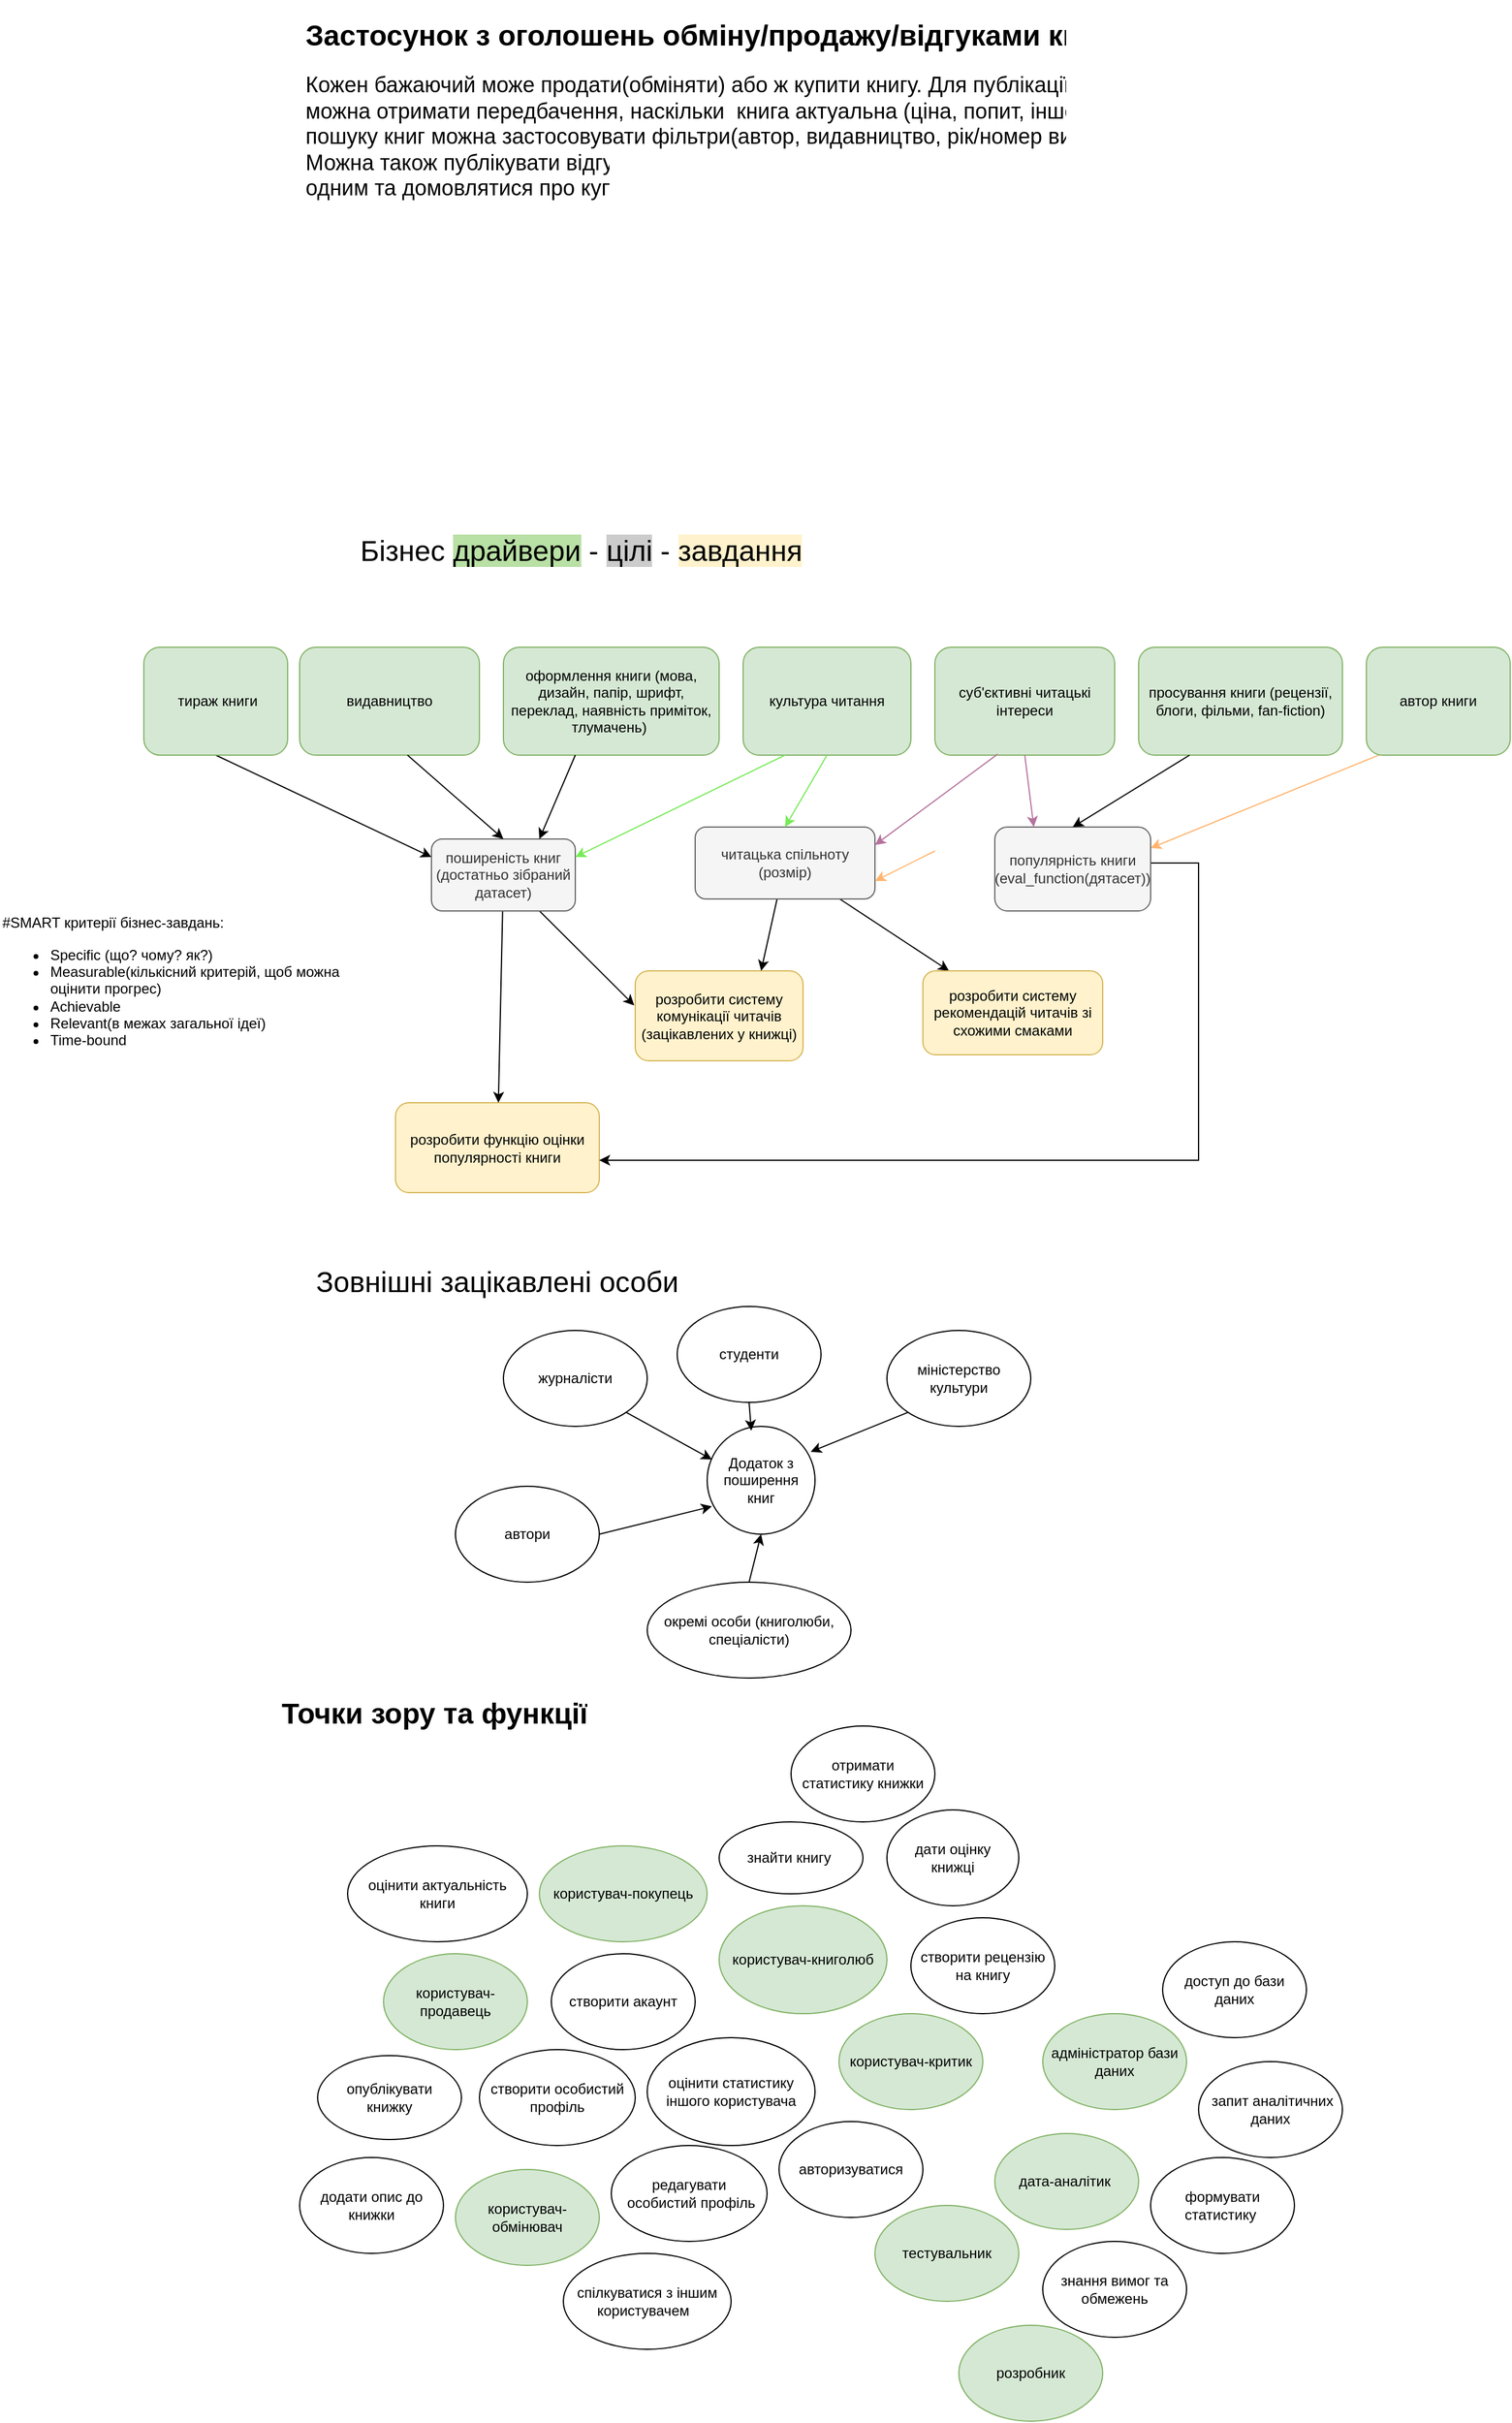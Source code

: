 <mxfile version="21.7.5" type="github">
  <diagram name="Page-1" id="qTLsOYl_WOaa5vXqDPGa">
    <mxGraphModel dx="1862" dy="542" grid="1" gridSize="10" guides="1" tooltips="1" connect="1" arrows="1" fold="1" page="1" pageScale="1" pageWidth="850" pageHeight="1100" math="0" shadow="0">
      <root>
        <mxCell id="0" />
        <mxCell id="1" parent="0" />
        <mxCell id="KkIZ0aHoOunqVcFj1HI7-1" value="&lt;h1&gt;Застосунок з оголошень обміну/продажу/відгуками книгами&lt;/h1&gt;&lt;p&gt;&lt;font style=&quot;font-size: 18px;&quot;&gt;Кожен бажаючий може продати(обміняти) або ж купити книгу. Для публікації оголошення можна отримати передбачення, наскільки&amp;nbsp; книга актуальна (ціна, попит, інше). Для пошуку книг можна застосовувати фільтри(автор, видавництво, рік/номер видання, інше). Можна також публікувати відгуки, рецензії про книги. Люди можуть комунікувати один-з-одним та домовлятися про купівлю-продає/обмін.&lt;/font&gt;&lt;/p&gt;" style="text;html=1;strokeColor=none;fillColor=none;spacing=5;spacingTop=-20;whiteSpace=wrap;overflow=hidden;rounded=0;" parent="1" vertex="1">
          <mxGeometry x="20" y="30" width="760" height="180" as="geometry" />
        </mxCell>
        <mxCell id="KkIZ0aHoOunqVcFj1HI7-14" value="#SMART критерії бізнес-завдань:&lt;br&gt;&lt;ul&gt;&lt;li&gt;Specific (що? чому? як?)&lt;/li&gt;&lt;li&gt;Measurable(кількісний критерій, щоб можна оцінити прогрес)&lt;/li&gt;&lt;li&gt;Achievable&lt;/li&gt;&lt;li&gt;Relevant(в межах загальної ідеї)&lt;/li&gt;&lt;li&gt;Time-bound&lt;/li&gt;&lt;/ul&gt;" style="text;html=1;strokeColor=none;fillColor=none;align=left;verticalAlign=middle;whiteSpace=wrap;rounded=0;" parent="1" vertex="1">
          <mxGeometry x="-230" y="790" width="310" height="110" as="geometry" />
        </mxCell>
        <mxCell id="EgW0Rb2-eSd5i68cABhf-1" value="видавництво" style="rounded=1;whiteSpace=wrap;html=1;fillColor=#d5e8d4;strokeColor=#82b366;" parent="1" vertex="1">
          <mxGeometry x="20" y="560" width="150" height="90" as="geometry" />
        </mxCell>
        <mxCell id="EgW0Rb2-eSd5i68cABhf-2" value="&amp;nbsp;культура читання&amp;nbsp;" style="rounded=1;whiteSpace=wrap;html=1;fillColor=#d5e8d4;strokeColor=#82b366;" parent="1" vertex="1">
          <mxGeometry x="390" y="560" width="140" height="90" as="geometry" />
        </mxCell>
        <mxCell id="EgW0Rb2-eSd5i68cABhf-3" value="просування книги (рецензії, блоги, фільми, fan-fiction)" style="rounded=1;whiteSpace=wrap;html=1;fillColor=#d5e8d4;strokeColor=#82b366;" parent="1" vertex="1">
          <mxGeometry x="720" y="560" width="170" height="90" as="geometry" />
        </mxCell>
        <mxCell id="EgW0Rb2-eSd5i68cABhf-18" style="rounded=0;orthogonalLoop=1;jettySize=auto;html=1;exitX=0.5;exitY=1;exitDx=0;exitDy=0;entryX=0;entryY=0.25;entryDx=0;entryDy=0;" parent="1" source="EgW0Rb2-eSd5i68cABhf-5" target="EgW0Rb2-eSd5i68cABhf-17" edge="1">
          <mxGeometry relative="1" as="geometry" />
        </mxCell>
        <mxCell id="EgW0Rb2-eSd5i68cABhf-5" value="&amp;nbsp;тираж книги" style="rounded=1;whiteSpace=wrap;html=1;fillColor=#d5e8d4;strokeColor=#82b366;" parent="1" vertex="1">
          <mxGeometry x="-110" y="560" width="120" height="90" as="geometry" />
        </mxCell>
        <mxCell id="EgW0Rb2-eSd5i68cABhf-6" value="розробити функцію оцінки популярності книги" style="rounded=1;whiteSpace=wrap;html=1;fillColor=#fff2cc;strokeColor=#d6b656;" parent="1" vertex="1">
          <mxGeometry x="100" y="940" width="170" height="75" as="geometry" />
        </mxCell>
        <mxCell id="EgW0Rb2-eSd5i68cABhf-7" value="розробити систему комунікації читачів (зацікавлених у книжці)" style="rounded=1;whiteSpace=wrap;html=1;fillColor=#fff2cc;strokeColor=#d6b656;" parent="1" vertex="1">
          <mxGeometry x="300" y="830" width="140" height="75" as="geometry" />
        </mxCell>
        <mxCell id="EgW0Rb2-eSd5i68cABhf-9" value="суб&#39;єктивні читацькі інтереси" style="rounded=1;whiteSpace=wrap;html=1;fillColor=#d5e8d4;strokeColor=#82b366;" parent="1" vertex="1">
          <mxGeometry x="550" y="560" width="150" height="90" as="geometry" />
        </mxCell>
        <mxCell id="EgW0Rb2-eSd5i68cABhf-34" style="rounded=0;orthogonalLoop=1;jettySize=auto;html=1;entryX=1;entryY=0.25;entryDx=0;entryDy=0;exitX=0.103;exitY=0.991;exitDx=0;exitDy=0;exitPerimeter=0;strokeColor=#FFB570;" parent="1" source="EgW0Rb2-eSd5i68cABhf-11" target="EgW0Rb2-eSd5i68cABhf-15" edge="1">
          <mxGeometry relative="1" as="geometry" />
        </mxCell>
        <mxCell id="EgW0Rb2-eSd5i68cABhf-11" value="автор книги" style="rounded=1;whiteSpace=wrap;html=1;fillColor=#d5e8d4;strokeColor=#82b366;" parent="1" vertex="1">
          <mxGeometry x="910" y="560" width="120" height="90" as="geometry" />
        </mxCell>
        <mxCell id="EgW0Rb2-eSd5i68cABhf-12" value="оформлення книги (мова, дизайн, папір, шрифт, переклад, наявність приміток, тлумачень)&amp;nbsp;" style="rounded=1;whiteSpace=wrap;html=1;fillColor=#d5e8d4;strokeColor=#82b366;" parent="1" vertex="1">
          <mxGeometry x="190" y="560" width="180" height="90" as="geometry" />
        </mxCell>
        <mxCell id="EgW0Rb2-eSd5i68cABhf-30" style="rounded=0;orthogonalLoop=1;jettySize=auto;html=1;" parent="1" source="EgW0Rb2-eSd5i68cABhf-13" target="EgW0Rb2-eSd5i68cABhf-14" edge="1">
          <mxGeometry relative="1" as="geometry" />
        </mxCell>
        <mxCell id="EgW0Rb2-eSd5i68cABhf-33" style="rounded=0;orthogonalLoop=1;jettySize=auto;html=1;entryX=0.75;entryY=0;entryDx=0;entryDy=0;" parent="1" source="EgW0Rb2-eSd5i68cABhf-13" target="EgW0Rb2-eSd5i68cABhf-7" edge="1">
          <mxGeometry relative="1" as="geometry" />
        </mxCell>
        <mxCell id="EgW0Rb2-eSd5i68cABhf-13" value="читацька спільноту (розмір)" style="rounded=1;whiteSpace=wrap;html=1;fillColor=#f5f5f5;fontColor=#333333;strokeColor=#666666;" parent="1" vertex="1">
          <mxGeometry x="350" y="710" width="150" height="60" as="geometry" />
        </mxCell>
        <mxCell id="EgW0Rb2-eSd5i68cABhf-14" value="розробити систему рекомендацій читачів зі схожими смаками" style="rounded=1;whiteSpace=wrap;html=1;fillColor=#fff2cc;strokeColor=#d6b656;" parent="1" vertex="1">
          <mxGeometry x="540" y="830" width="150" height="70" as="geometry" />
        </mxCell>
        <mxCell id="EgW0Rb2-eSd5i68cABhf-28" style="rounded=0;orthogonalLoop=1;jettySize=auto;html=1;edgeStyle=orthogonalEdgeStyle;" parent="1" source="EgW0Rb2-eSd5i68cABhf-15" target="EgW0Rb2-eSd5i68cABhf-6" edge="1">
          <mxGeometry relative="1" as="geometry">
            <Array as="points">
              <mxPoint x="770" y="740" />
              <mxPoint x="770" y="988" />
            </Array>
          </mxGeometry>
        </mxCell>
        <mxCell id="EgW0Rb2-eSd5i68cABhf-15" value="популярність книги (eval_function(дятасет))" style="rounded=1;whiteSpace=wrap;html=1;fillColor=#f5f5f5;strokeColor=#666666;fontColor=#333333;" parent="1" vertex="1">
          <mxGeometry x="600" y="710" width="130" height="70" as="geometry" />
        </mxCell>
        <mxCell id="EgW0Rb2-eSd5i68cABhf-27" value="" style="rounded=0;orthogonalLoop=1;jettySize=auto;html=1;" parent="1" source="EgW0Rb2-eSd5i68cABhf-17" target="EgW0Rb2-eSd5i68cABhf-6" edge="1">
          <mxGeometry relative="1" as="geometry" />
        </mxCell>
        <mxCell id="EgW0Rb2-eSd5i68cABhf-32" style="rounded=0;orthogonalLoop=1;jettySize=auto;html=1;entryX=-0.006;entryY=0.384;entryDx=0;entryDy=0;entryPerimeter=0;" parent="1" source="EgW0Rb2-eSd5i68cABhf-17" target="EgW0Rb2-eSd5i68cABhf-7" edge="1">
          <mxGeometry relative="1" as="geometry" />
        </mxCell>
        <mxCell id="EgW0Rb2-eSd5i68cABhf-17" value="поширеність книг (достатньо зібраний датасет)" style="rounded=1;whiteSpace=wrap;html=1;fillColor=#f5f5f5;fontColor=#333333;strokeColor=#666666;" parent="1" vertex="1">
          <mxGeometry x="130" y="720" width="120" height="60" as="geometry" />
        </mxCell>
        <mxCell id="EgW0Rb2-eSd5i68cABhf-19" value="" style="endArrow=classic;html=1;rounded=0;exitX=0.6;exitY=1;exitDx=0;exitDy=0;exitPerimeter=0;entryX=0.5;entryY=0;entryDx=0;entryDy=0;" parent="1" source="EgW0Rb2-eSd5i68cABhf-1" target="EgW0Rb2-eSd5i68cABhf-17" edge="1">
          <mxGeometry width="50" height="50" relative="1" as="geometry">
            <mxPoint x="270" y="770" as="sourcePoint" />
            <mxPoint x="320" y="720" as="targetPoint" />
          </mxGeometry>
        </mxCell>
        <mxCell id="EgW0Rb2-eSd5i68cABhf-20" value="" style="endArrow=classic;html=1;rounded=0;entryX=0.75;entryY=0;entryDx=0;entryDy=0;" parent="1" target="EgW0Rb2-eSd5i68cABhf-17" edge="1">
          <mxGeometry width="50" height="50" relative="1" as="geometry">
            <mxPoint x="250" y="650" as="sourcePoint" />
            <mxPoint x="280" y="720.711" as="targetPoint" />
          </mxGeometry>
        </mxCell>
        <mxCell id="EgW0Rb2-eSd5i68cABhf-21" value="" style="endArrow=classic;html=1;rounded=0;exitX=0.5;exitY=1;exitDx=0;exitDy=0;entryX=0.5;entryY=0;entryDx=0;entryDy=0;strokeColor=#77EA57;" parent="1" source="EgW0Rb2-eSd5i68cABhf-2" target="EgW0Rb2-eSd5i68cABhf-13" edge="1">
          <mxGeometry width="50" height="50" relative="1" as="geometry">
            <mxPoint x="320" y="720" as="sourcePoint" />
            <mxPoint x="370" y="670" as="targetPoint" />
          </mxGeometry>
        </mxCell>
        <mxCell id="EgW0Rb2-eSd5i68cABhf-22" value="" style="endArrow=classic;html=1;rounded=0;entryX=0.25;entryY=0;entryDx=0;entryDy=0;exitX=0.5;exitY=1;exitDx=0;exitDy=0;strokeColor=#B5739D;" parent="1" source="EgW0Rb2-eSd5i68cABhf-9" target="EgW0Rb2-eSd5i68cABhf-15" edge="1">
          <mxGeometry width="50" height="50" relative="1" as="geometry">
            <mxPoint x="610" y="650" as="sourcePoint" />
            <mxPoint x="590" y="700" as="targetPoint" />
          </mxGeometry>
        </mxCell>
        <mxCell id="EgW0Rb2-eSd5i68cABhf-23" value="" style="endArrow=classic;html=1;rounded=0;exitX=0.25;exitY=1;exitDx=0;exitDy=0;entryX=1;entryY=0.25;entryDx=0;entryDy=0;strokeColor=#77EA57;" parent="1" source="EgW0Rb2-eSd5i68cABhf-2" target="EgW0Rb2-eSd5i68cABhf-17" edge="1">
          <mxGeometry width="50" height="50" relative="1" as="geometry">
            <mxPoint x="220" y="840" as="sourcePoint" />
            <mxPoint x="270" y="790" as="targetPoint" />
          </mxGeometry>
        </mxCell>
        <mxCell id="EgW0Rb2-eSd5i68cABhf-24" value="" style="endArrow=classic;html=1;rounded=0;exitX=0.25;exitY=1;exitDx=0;exitDy=0;entryX=0.5;entryY=0;entryDx=0;entryDy=0;" parent="1" source="EgW0Rb2-eSd5i68cABhf-3" target="EgW0Rb2-eSd5i68cABhf-15" edge="1">
          <mxGeometry width="50" height="50" relative="1" as="geometry">
            <mxPoint x="490" y="820" as="sourcePoint" />
            <mxPoint x="540" y="770" as="targetPoint" />
          </mxGeometry>
        </mxCell>
        <mxCell id="EgW0Rb2-eSd5i68cABhf-25" value="" style="endArrow=classic;html=1;rounded=0;exitX=0.349;exitY=0.991;exitDx=0;exitDy=0;exitPerimeter=0;entryX=1;entryY=0.25;entryDx=0;entryDy=0;strokeColor=#B5739D;" parent="1" source="EgW0Rb2-eSd5i68cABhf-9" target="EgW0Rb2-eSd5i68cABhf-13" edge="1">
          <mxGeometry width="50" height="50" relative="1" as="geometry">
            <mxPoint x="550" y="750" as="sourcePoint" />
            <mxPoint x="600" y="700" as="targetPoint" />
          </mxGeometry>
        </mxCell>
        <mxCell id="EgW0Rb2-eSd5i68cABhf-36" value="" style="endArrow=classic;html=1;rounded=0;entryX=1;entryY=0.75;entryDx=0;entryDy=0;strokeColor=#FFB570;" parent="1" target="EgW0Rb2-eSd5i68cABhf-13" edge="1">
          <mxGeometry width="50" height="50" relative="1" as="geometry">
            <mxPoint x="550" y="730" as="sourcePoint" />
            <mxPoint x="590" y="729.5" as="targetPoint" />
          </mxGeometry>
        </mxCell>
        <mxCell id="EgW0Rb2-eSd5i68cABhf-37" value="Додаток з поширення книг" style="ellipse;whiteSpace=wrap;html=1;aspect=fixed;" parent="1" vertex="1">
          <mxGeometry x="360" y="1210" width="90" height="90" as="geometry" />
        </mxCell>
        <mxCell id="EgW0Rb2-eSd5i68cABhf-48" style="rounded=0;orthogonalLoop=1;jettySize=auto;html=1;exitX=1;exitY=1;exitDx=0;exitDy=0;entryX=0.044;entryY=0.307;entryDx=0;entryDy=0;entryPerimeter=0;" parent="1" source="EgW0Rb2-eSd5i68cABhf-38" target="EgW0Rb2-eSd5i68cABhf-37" edge="1">
          <mxGeometry relative="1" as="geometry" />
        </mxCell>
        <mxCell id="EgW0Rb2-eSd5i68cABhf-38" value="журналісти" style="ellipse;whiteSpace=wrap;html=1;" parent="1" vertex="1">
          <mxGeometry x="190" y="1130" width="120" height="80" as="geometry" />
        </mxCell>
        <mxCell id="EgW0Rb2-eSd5i68cABhf-49" style="rounded=0;orthogonalLoop=1;jettySize=auto;html=1;exitX=0.5;exitY=1;exitDx=0;exitDy=0;entryX=0.409;entryY=0.04;entryDx=0;entryDy=0;entryPerimeter=0;" parent="1" source="EgW0Rb2-eSd5i68cABhf-39" target="EgW0Rb2-eSd5i68cABhf-37" edge="1">
          <mxGeometry relative="1" as="geometry" />
        </mxCell>
        <mxCell id="EgW0Rb2-eSd5i68cABhf-39" value="студенти" style="ellipse;whiteSpace=wrap;html=1;" parent="1" vertex="1">
          <mxGeometry x="335" y="1110" width="120" height="80" as="geometry" />
        </mxCell>
        <mxCell id="EgW0Rb2-eSd5i68cABhf-50" style="rounded=0;orthogonalLoop=1;jettySize=auto;html=1;exitX=0;exitY=1;exitDx=0;exitDy=0;entryX=0.96;entryY=0.236;entryDx=0;entryDy=0;entryPerimeter=0;" parent="1" source="EgW0Rb2-eSd5i68cABhf-40" target="EgW0Rb2-eSd5i68cABhf-37" edge="1">
          <mxGeometry relative="1" as="geometry" />
        </mxCell>
        <mxCell id="EgW0Rb2-eSd5i68cABhf-40" value="міністерство культури" style="ellipse;whiteSpace=wrap;html=1;" parent="1" vertex="1">
          <mxGeometry x="510" y="1130" width="120" height="80" as="geometry" />
        </mxCell>
        <mxCell id="EgW0Rb2-eSd5i68cABhf-52" style="rounded=0;orthogonalLoop=1;jettySize=auto;html=1;exitX=1;exitY=0.5;exitDx=0;exitDy=0;entryX=0.044;entryY=0.742;entryDx=0;entryDy=0;entryPerimeter=0;" parent="1" source="EgW0Rb2-eSd5i68cABhf-41" target="EgW0Rb2-eSd5i68cABhf-37" edge="1">
          <mxGeometry relative="1" as="geometry" />
        </mxCell>
        <mxCell id="EgW0Rb2-eSd5i68cABhf-41" value="автори" style="ellipse;whiteSpace=wrap;html=1;" parent="1" vertex="1">
          <mxGeometry x="150" y="1260" width="120" height="80" as="geometry" />
        </mxCell>
        <mxCell id="EgW0Rb2-eSd5i68cABhf-51" style="rounded=0;orthogonalLoop=1;jettySize=auto;html=1;exitX=0.5;exitY=0;exitDx=0;exitDy=0;entryX=0.5;entryY=1;entryDx=0;entryDy=0;" parent="1" source="EgW0Rb2-eSd5i68cABhf-42" target="EgW0Rb2-eSd5i68cABhf-37" edge="1">
          <mxGeometry relative="1" as="geometry" />
        </mxCell>
        <mxCell id="EgW0Rb2-eSd5i68cABhf-42" value="окремі особи (книголюби, спеціалісти)" style="ellipse;whiteSpace=wrap;html=1;" parent="1" vertex="1">
          <mxGeometry x="310" y="1340" width="170" height="80" as="geometry" />
        </mxCell>
        <mxCell id="EgW0Rb2-eSd5i68cABhf-45" value="&lt;font style=&quot;font-size: 24px;&quot;&gt;Зовнішні зацікавлені особи&lt;/font&gt;" style="text;html=1;strokeColor=none;fillColor=none;align=center;verticalAlign=middle;whiteSpace=wrap;rounded=0;" parent="1" vertex="1">
          <mxGeometry x="20" y="1070" width="330" height="40" as="geometry" />
        </mxCell>
        <mxCell id="EgW0Rb2-eSd5i68cABhf-54" value="&lt;font style=&quot;font-size: 24px;&quot;&gt;Бізнес &lt;span style=&quot;background-color: rgb(185, 224, 165);&quot;&gt;драйвери&lt;/span&gt; - &lt;span style=&quot;background-color: rgb(204, 204, 204);&quot;&gt;цілі&lt;/span&gt; - &lt;span style=&quot;background-color: rgb(255, 242, 204);&quot;&gt;завдання&lt;/span&gt;&lt;/font&gt;" style="text;html=1;strokeColor=none;fillColor=none;align=center;verticalAlign=middle;whiteSpace=wrap;rounded=0;" parent="1" vertex="1">
          <mxGeometry x="40" y="460" width="430" height="40" as="geometry" />
        </mxCell>
        <mxCell id="UrmOTUeJh9WkZJSnIhHt-1" value="&lt;h1&gt;Точки зору та функції&lt;/h1&gt;" style="text;html=1;strokeColor=none;fillColor=none;spacing=5;spacingTop=-20;whiteSpace=wrap;overflow=hidden;rounded=0;" vertex="1" parent="1">
          <mxGeometry y="1430" width="290" height="120" as="geometry" />
        </mxCell>
        <mxCell id="UrmOTUeJh9WkZJSnIhHt-2" value="користувач-продавець" style="ellipse;whiteSpace=wrap;html=1;fillColor=#d5e8d4;strokeColor=#82b366;" vertex="1" parent="1">
          <mxGeometry x="90" y="1650" width="120" height="80" as="geometry" />
        </mxCell>
        <mxCell id="UrmOTUeJh9WkZJSnIhHt-3" value="користувач-покупець" style="ellipse;whiteSpace=wrap;html=1;fillColor=#d5e8d4;strokeColor=#82b366;" vertex="1" parent="1">
          <mxGeometry x="220" y="1560" width="140" height="80" as="geometry" />
        </mxCell>
        <mxCell id="UrmOTUeJh9WkZJSnIhHt-5" value="користувач-обмінювач" style="ellipse;whiteSpace=wrap;html=1;fillColor=#d5e8d4;strokeColor=#82b366;" vertex="1" parent="1">
          <mxGeometry x="150" y="1830" width="120" height="80" as="geometry" />
        </mxCell>
        <mxCell id="UrmOTUeJh9WkZJSnIhHt-6" value="користувач-критик" style="ellipse;whiteSpace=wrap;html=1;fillColor=#d5e8d4;strokeColor=#82b366;" vertex="1" parent="1">
          <mxGeometry x="470" y="1700" width="120" height="80" as="geometry" />
        </mxCell>
        <mxCell id="UrmOTUeJh9WkZJSnIhHt-7" value="користувач-книголюб" style="ellipse;whiteSpace=wrap;html=1;fillColor=#d5e8d4;strokeColor=#82b366;" vertex="1" parent="1">
          <mxGeometry x="370" y="1610" width="140" height="90" as="geometry" />
        </mxCell>
        <mxCell id="UrmOTUeJh9WkZJSnIhHt-8" value="адміністратор бази даних" style="ellipse;whiteSpace=wrap;html=1;fillColor=#d5e8d4;strokeColor=#82b366;" vertex="1" parent="1">
          <mxGeometry x="640" y="1700" width="120" height="80" as="geometry" />
        </mxCell>
        <mxCell id="UrmOTUeJh9WkZJSnIhHt-9" value="тестувальник" style="ellipse;whiteSpace=wrap;html=1;fillColor=#d5e8d4;strokeColor=#82b366;" vertex="1" parent="1">
          <mxGeometry x="500" y="1860" width="120" height="80" as="geometry" />
        </mxCell>
        <mxCell id="UrmOTUeJh9WkZJSnIhHt-10" value="розробник" style="ellipse;whiteSpace=wrap;html=1;fillColor=#d5e8d4;strokeColor=#82b366;" vertex="1" parent="1">
          <mxGeometry x="570" y="1960" width="120" height="80" as="geometry" />
        </mxCell>
        <mxCell id="UrmOTUeJh9WkZJSnIhHt-11" value="дата-аналітик&amp;nbsp;" style="ellipse;whiteSpace=wrap;html=1;fillColor=#d5e8d4;strokeColor=#82b366;" vertex="1" parent="1">
          <mxGeometry x="600" y="1800" width="120" height="80" as="geometry" />
        </mxCell>
        <mxCell id="UrmOTUeJh9WkZJSnIhHt-12" value="опублікувати &lt;br&gt;книжку" style="ellipse;whiteSpace=wrap;html=1;" vertex="1" parent="1">
          <mxGeometry x="35" y="1735" width="120" height="70" as="geometry" />
        </mxCell>
        <mxCell id="UrmOTUeJh9WkZJSnIhHt-13" value="додати опис до книжки" style="ellipse;whiteSpace=wrap;html=1;" vertex="1" parent="1">
          <mxGeometry x="20" y="1820" width="120" height="80" as="geometry" />
        </mxCell>
        <mxCell id="UrmOTUeJh9WkZJSnIhHt-14" value="дати оцінку&lt;br&gt;&amp;nbsp;книжці&amp;nbsp;" style="ellipse;whiteSpace=wrap;html=1;" vertex="1" parent="1">
          <mxGeometry x="510" y="1530" width="110" height="80" as="geometry" />
        </mxCell>
        <mxCell id="UrmOTUeJh9WkZJSnIhHt-15" value="створити акаунт" style="ellipse;whiteSpace=wrap;html=1;" vertex="1" parent="1">
          <mxGeometry x="230" y="1650" width="120" height="80" as="geometry" />
        </mxCell>
        <mxCell id="UrmOTUeJh9WkZJSnIhHt-16" value="авторизуватися" style="ellipse;whiteSpace=wrap;html=1;" vertex="1" parent="1">
          <mxGeometry x="420" y="1790" width="120" height="80" as="geometry" />
        </mxCell>
        <mxCell id="UrmOTUeJh9WkZJSnIhHt-17" value="створити особистий профіль" style="ellipse;whiteSpace=wrap;html=1;" vertex="1" parent="1">
          <mxGeometry x="170" y="1730" width="130" height="80" as="geometry" />
        </mxCell>
        <mxCell id="UrmOTUeJh9WkZJSnIhHt-18" value="редагувати&lt;br&gt;&amp;nbsp;особистий профіль" style="ellipse;whiteSpace=wrap;html=1;" vertex="1" parent="1">
          <mxGeometry x="280" y="1810" width="130" height="80" as="geometry" />
        </mxCell>
        <mxCell id="UrmOTUeJh9WkZJSnIhHt-19" value="створити рецензію на книгу" style="ellipse;whiteSpace=wrap;html=1;" vertex="1" parent="1">
          <mxGeometry x="530" y="1620" width="120" height="80" as="geometry" />
        </mxCell>
        <mxCell id="UrmOTUeJh9WkZJSnIhHt-20" value="знайти книгу&amp;nbsp;" style="ellipse;whiteSpace=wrap;html=1;" vertex="1" parent="1">
          <mxGeometry x="370" y="1540" width="120" height="60" as="geometry" />
        </mxCell>
        <mxCell id="UrmOTUeJh9WkZJSnIhHt-21" value="оцінити актуальність книги" style="ellipse;whiteSpace=wrap;html=1;" vertex="1" parent="1">
          <mxGeometry x="60" y="1560" width="150" height="80" as="geometry" />
        </mxCell>
        <mxCell id="UrmOTUeJh9WkZJSnIhHt-22" value="оцінити статистику іншого користувача" style="ellipse;whiteSpace=wrap;html=1;" vertex="1" parent="1">
          <mxGeometry x="310" y="1720" width="140" height="90" as="geometry" />
        </mxCell>
        <mxCell id="UrmOTUeJh9WkZJSnIhHt-23" value="спілкуватися з іншим користувачем&amp;nbsp;&amp;nbsp;" style="ellipse;whiteSpace=wrap;html=1;" vertex="1" parent="1">
          <mxGeometry x="240" y="1900" width="140" height="80" as="geometry" />
        </mxCell>
        <mxCell id="UrmOTUeJh9WkZJSnIhHt-24" value="доступ до бази даних" style="ellipse;whiteSpace=wrap;html=1;" vertex="1" parent="1">
          <mxGeometry x="740" y="1640" width="120" height="80" as="geometry" />
        </mxCell>
        <mxCell id="UrmOTUeJh9WkZJSnIhHt-25" value="&amp;nbsp;запит аналітичних даних" style="ellipse;whiteSpace=wrap;html=1;" vertex="1" parent="1">
          <mxGeometry x="770" y="1740" width="120" height="80" as="geometry" />
        </mxCell>
        <mxCell id="UrmOTUeJh9WkZJSnIhHt-26" value="формувати статистику&amp;nbsp;" style="ellipse;whiteSpace=wrap;html=1;" vertex="1" parent="1">
          <mxGeometry x="730" y="1820" width="120" height="80" as="geometry" />
        </mxCell>
        <mxCell id="UrmOTUeJh9WkZJSnIhHt-27" value="знання вимог та обмежень" style="ellipse;whiteSpace=wrap;html=1;" vertex="1" parent="1">
          <mxGeometry x="640" y="1890" width="120" height="80" as="geometry" />
        </mxCell>
        <mxCell id="UrmOTUeJh9WkZJSnIhHt-28" value="отримати &lt;br&gt;статистику книжки" style="ellipse;whiteSpace=wrap;html=1;" vertex="1" parent="1">
          <mxGeometry x="430" y="1460" width="120" height="80" as="geometry" />
        </mxCell>
      </root>
    </mxGraphModel>
  </diagram>
</mxfile>
